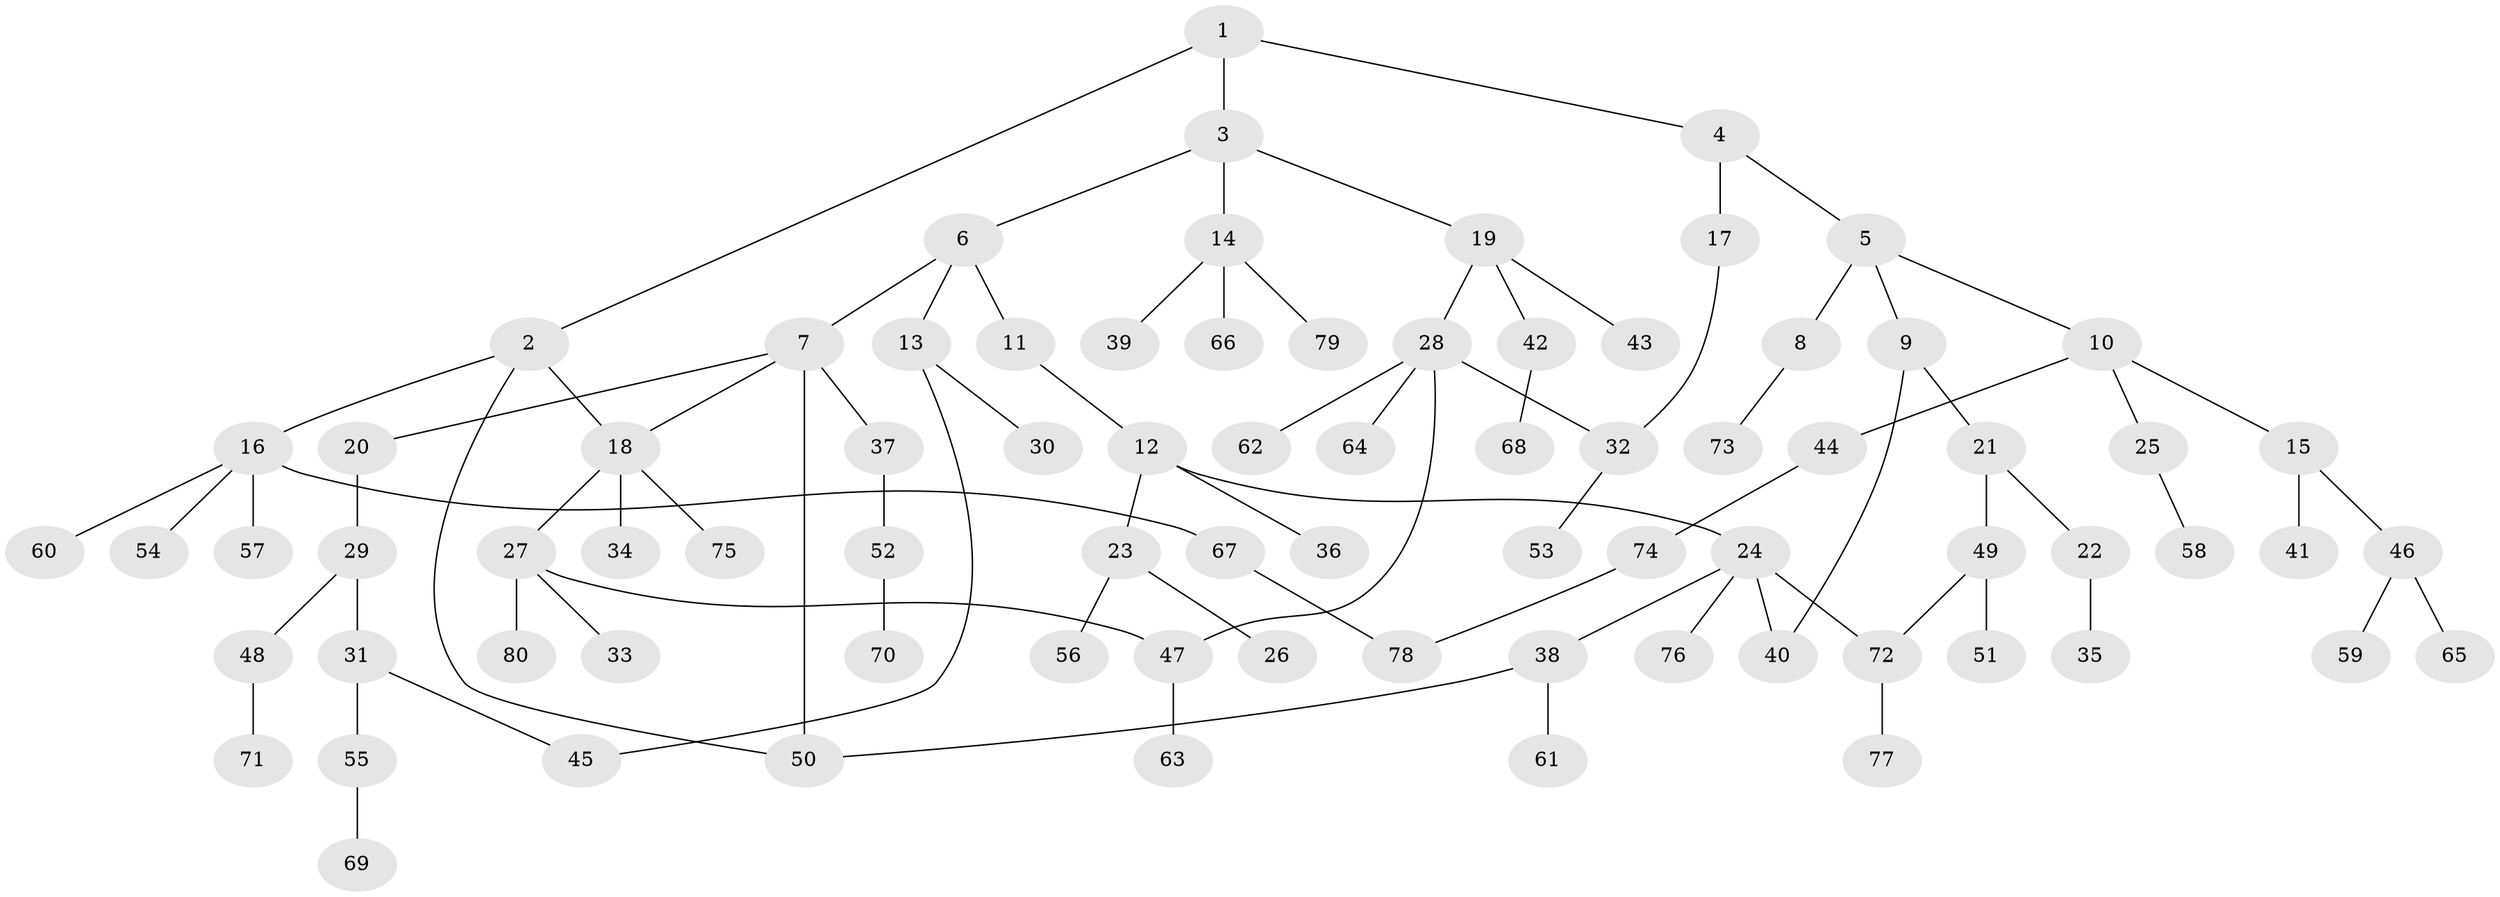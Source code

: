 // coarse degree distribution, {3: 0.18, 4: 0.2, 5: 0.02, 1: 0.32, 2: 0.28}
// Generated by graph-tools (version 1.1) at 2025/48/03/04/25 22:48:52]
// undirected, 80 vertices, 88 edges
graph export_dot {
  node [color=gray90,style=filled];
  1;
  2;
  3;
  4;
  5;
  6;
  7;
  8;
  9;
  10;
  11;
  12;
  13;
  14;
  15;
  16;
  17;
  18;
  19;
  20;
  21;
  22;
  23;
  24;
  25;
  26;
  27;
  28;
  29;
  30;
  31;
  32;
  33;
  34;
  35;
  36;
  37;
  38;
  39;
  40;
  41;
  42;
  43;
  44;
  45;
  46;
  47;
  48;
  49;
  50;
  51;
  52;
  53;
  54;
  55;
  56;
  57;
  58;
  59;
  60;
  61;
  62;
  63;
  64;
  65;
  66;
  67;
  68;
  69;
  70;
  71;
  72;
  73;
  74;
  75;
  76;
  77;
  78;
  79;
  80;
  1 -- 2;
  1 -- 3;
  1 -- 4;
  2 -- 16;
  2 -- 50;
  2 -- 18;
  3 -- 6;
  3 -- 14;
  3 -- 19;
  4 -- 5;
  4 -- 17;
  5 -- 8;
  5 -- 9;
  5 -- 10;
  6 -- 7;
  6 -- 11;
  6 -- 13;
  7 -- 18;
  7 -- 20;
  7 -- 37;
  7 -- 50;
  8 -- 73;
  9 -- 21;
  9 -- 40;
  10 -- 15;
  10 -- 25;
  10 -- 44;
  11 -- 12;
  12 -- 23;
  12 -- 24;
  12 -- 36;
  13 -- 30;
  13 -- 45;
  14 -- 39;
  14 -- 66;
  14 -- 79;
  15 -- 41;
  15 -- 46;
  16 -- 54;
  16 -- 57;
  16 -- 60;
  16 -- 67;
  17 -- 32;
  18 -- 27;
  18 -- 34;
  18 -- 75;
  19 -- 28;
  19 -- 42;
  19 -- 43;
  20 -- 29;
  21 -- 22;
  21 -- 49;
  22 -- 35;
  23 -- 26;
  23 -- 56;
  24 -- 38;
  24 -- 76;
  24 -- 40;
  24 -- 72;
  25 -- 58;
  27 -- 33;
  27 -- 80;
  27 -- 47;
  28 -- 47;
  28 -- 62;
  28 -- 64;
  28 -- 32;
  29 -- 31;
  29 -- 48;
  31 -- 45;
  31 -- 55;
  32 -- 53;
  37 -- 52;
  38 -- 61;
  38 -- 50;
  42 -- 68;
  44 -- 74;
  46 -- 59;
  46 -- 65;
  47 -- 63;
  48 -- 71;
  49 -- 51;
  49 -- 72;
  52 -- 70;
  55 -- 69;
  67 -- 78;
  72 -- 77;
  74 -- 78;
}
